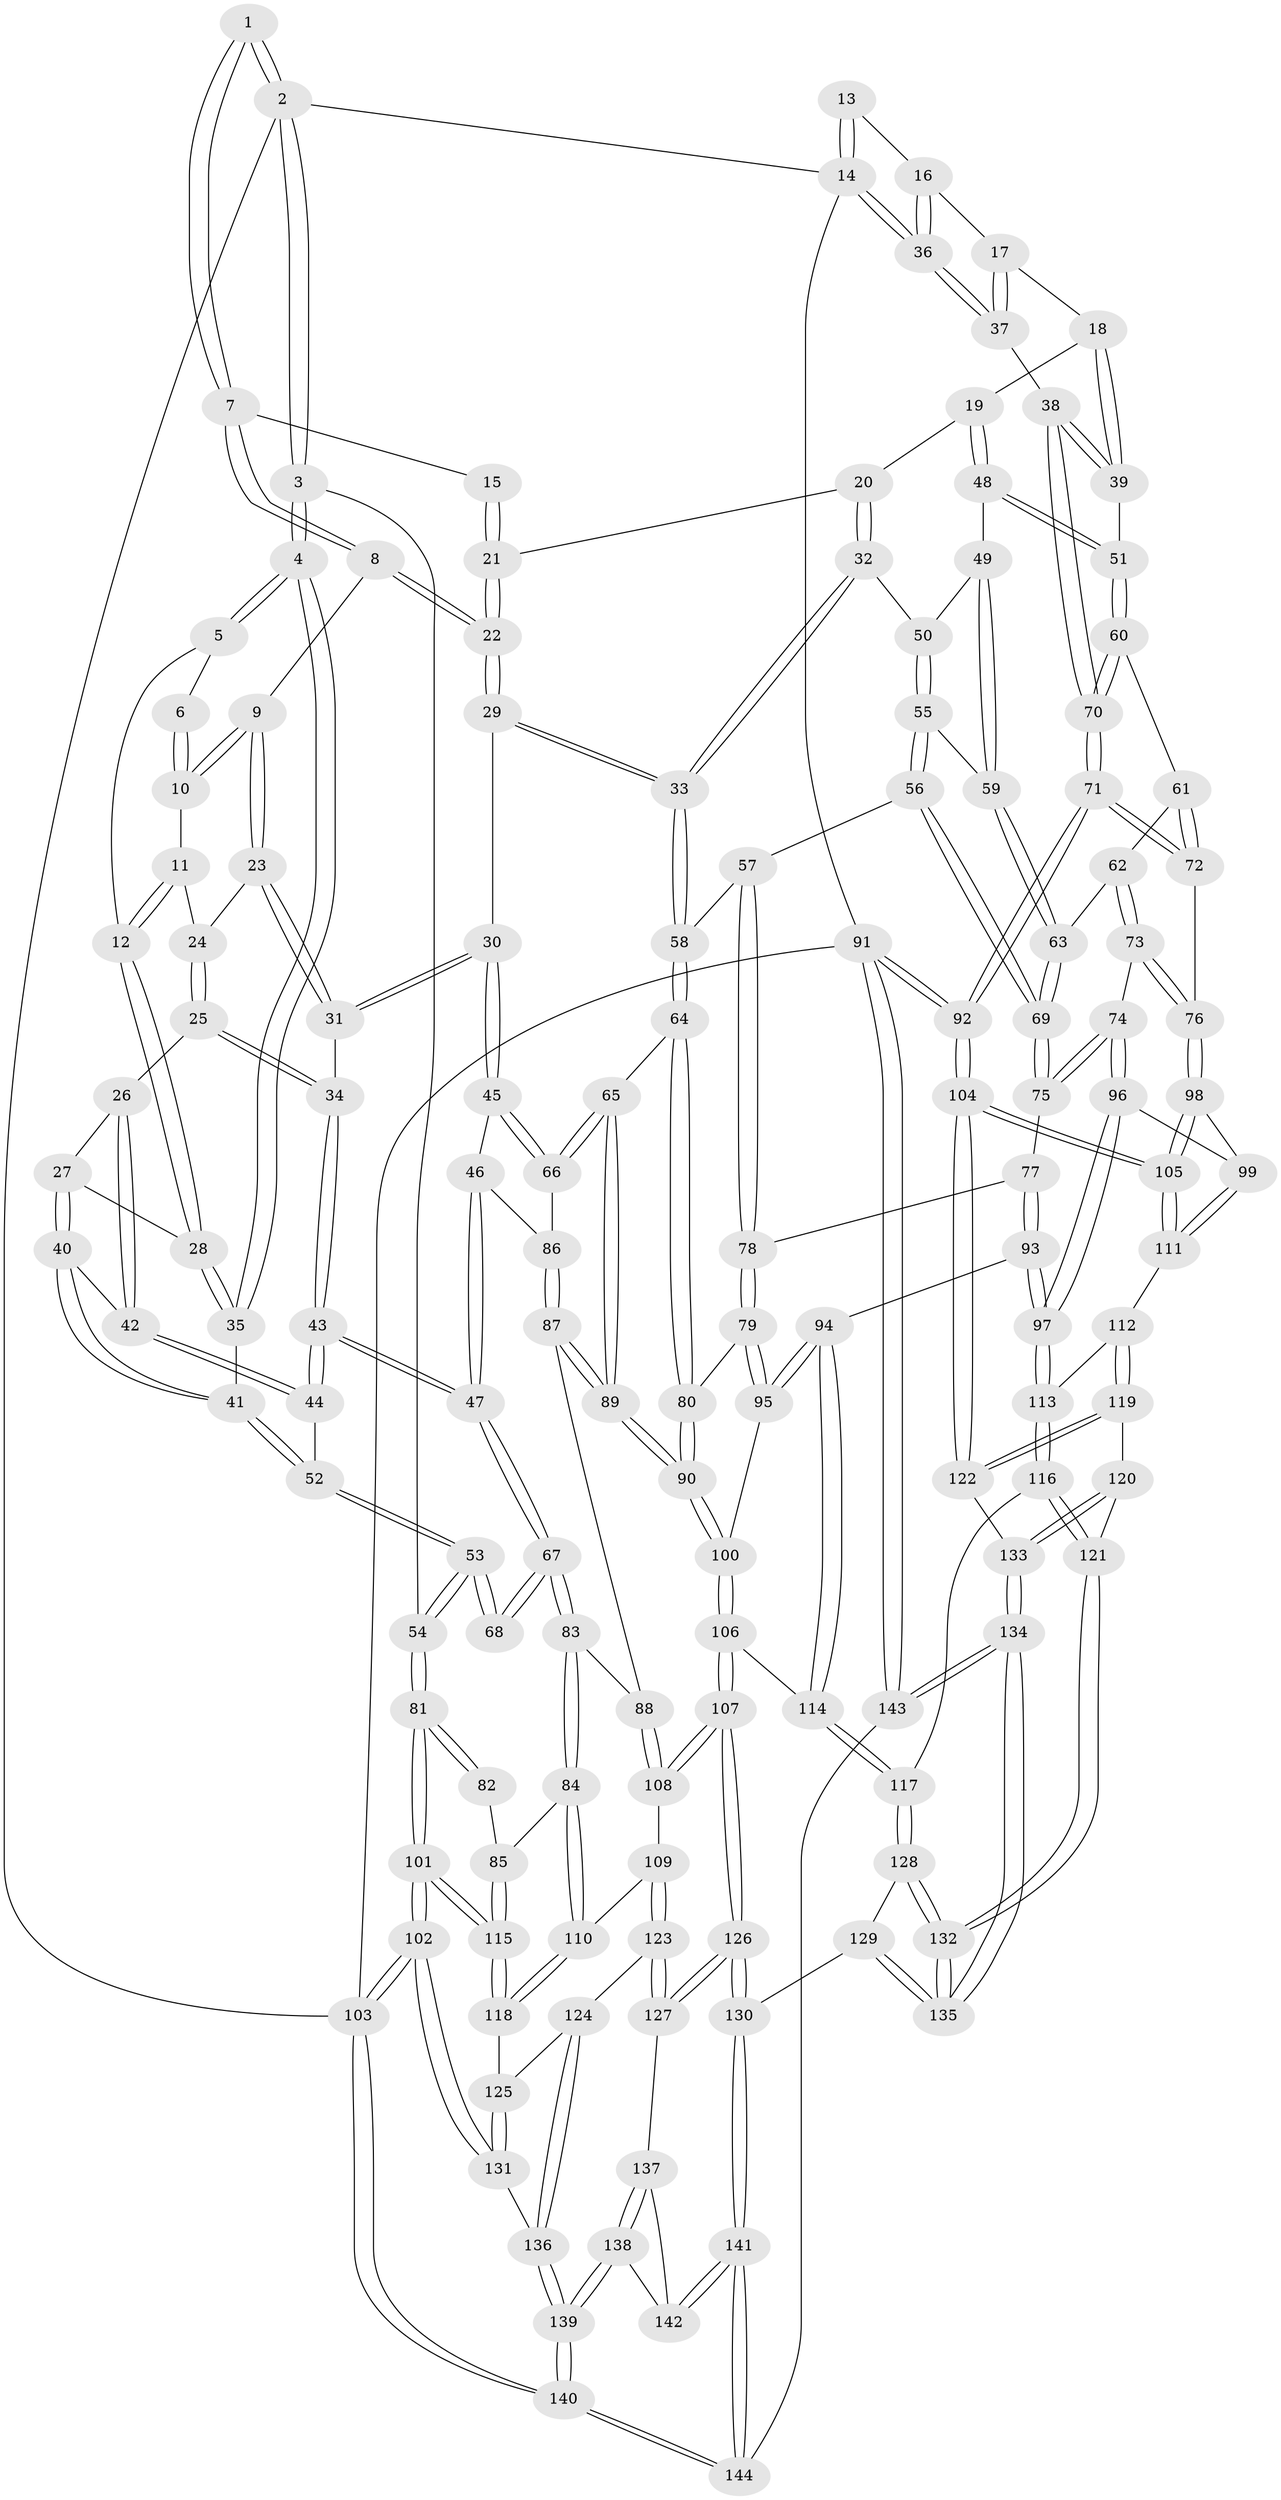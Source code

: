 // coarse degree distribution, {5: 0.43, 4: 0.36, 6: 0.1, 3: 0.11}
// Generated by graph-tools (version 1.1) at 2025/24/03/03/25 07:24:36]
// undirected, 144 vertices, 357 edges
graph export_dot {
graph [start="1"]
  node [color=gray90,style=filled];
  1 [pos="+0.165907218297851+0"];
  2 [pos="+0+0"];
  3 [pos="+0+0.16354476402081775"];
  4 [pos="+0+0.1607238984182583"];
  5 [pos="+0.018098645724581457+0.06032287074168341"];
  6 [pos="+0.15369471771410081+0"];
  7 [pos="+0.48830320154163737+0"];
  8 [pos="+0.4286972769495307+0.0069172275585858796"];
  9 [pos="+0.31010447852656003+0.08881294644908239"];
  10 [pos="+0.16453396806389423+0.00633056891819754"];
  11 [pos="+0.15357686536927453+0.06340814020118968"];
  12 [pos="+0.13274183781927004+0.1029729292130681"];
  13 [pos="+0.7489921818945088+0"];
  14 [pos="+1+0"];
  15 [pos="+0.521851906456734+0"];
  16 [pos="+0.8266788640038364+0.08776954782668549"];
  17 [pos="+0.8264347625576242+0.091128140814153"];
  18 [pos="+0.822398046332723+0.10248168957375428"];
  19 [pos="+0.7503142454750493+0.15296227205422294"];
  20 [pos="+0.6443169252456843+0.07862374849537865"];
  21 [pos="+0.6419504501579824+0.07574415133672927"];
  22 [pos="+0.4653846081911417+0.19621748126823654"];
  23 [pos="+0.29611610723079207+0.11812278416664514"];
  24 [pos="+0.2270249313874712+0.11146004910525781"];
  25 [pos="+0.22016411268038358+0.18872651209025038"];
  26 [pos="+0.21123850401817695+0.18839664757787133"];
  27 [pos="+0.1415833766087985+0.1545175385677908"];
  28 [pos="+0.1303600571062366+0.11263844521544741"];
  29 [pos="+0.46495642141037513+0.20682912669080097"];
  30 [pos="+0.36908082433579514+0.23358180531933925"];
  31 [pos="+0.292429093384313+0.1891707992628201"];
  32 [pos="+0.5703870734981697+0.23695562216710847"];
  33 [pos="+0.4711340724580284+0.21339693444700403"];
  34 [pos="+0.26140144949634175+0.1998503109120763"];
  35 [pos="+0+0.16843730027430026"];
  36 [pos="+1+0"];
  37 [pos="+1+0.02160935630110348"];
  38 [pos="+1+0.2033817163594165"];
  39 [pos="+0.9600185836263244+0.2089767096410137"];
  40 [pos="+0.10761724216027607+0.22089168151261535"];
  41 [pos="+0.09893750874528576+0.22776570650061556"];
  42 [pos="+0.17741791216082964+0.255738339671161"];
  43 [pos="+0.2178797141557457+0.3438065167204081"];
  44 [pos="+0.1804677783692627+0.2630227025131234"];
  45 [pos="+0.3393196252938747+0.2985150426383715"];
  46 [pos="+0.23620004338799597+0.36683946407160706"];
  47 [pos="+0.2191303843339825+0.3699211313087006"];
  48 [pos="+0.7425636628626183+0.19452755017562637"];
  49 [pos="+0.7210615562762286+0.2207155297209477"];
  50 [pos="+0.5733679035021502+0.2387215835358815"];
  51 [pos="+0.8660291839661954+0.2956202317881165"];
  52 [pos="+0.090575099894507+0.2817874351443412"];
  53 [pos="+0.08815748924594409+0.29537859216758866"];
  54 [pos="+0+0.24970707780395868"];
  55 [pos="+0.5944331199473347+0.3104837461421557"];
  56 [pos="+0.5950216253829324+0.31890510302251335"];
  57 [pos="+0.48562351585888214+0.3686985256149077"];
  58 [pos="+0.47292927843163624+0.36543020369822937"];
  59 [pos="+0.715111445177939+0.28597972698385693"];
  60 [pos="+0.8650217757175832+0.31296338521144035"];
  61 [pos="+0.8613929042107139+0.32396473058176567"];
  62 [pos="+0.7686089626380236+0.3637425443011511"];
  63 [pos="+0.715823055783242+0.29683327043282776"];
  64 [pos="+0.43494196362097615+0.3999199961404125"];
  65 [pos="+0.4247677355267098+0.4017826695290136"];
  66 [pos="+0.422468691185387+0.4007091273904082"];
  67 [pos="+0.1892124615900497+0.3985388979499837"];
  68 [pos="+0.12364176911934849+0.37197314931514325"];
  69 [pos="+0.6315373587589022+0.38539534436221184"];
  70 [pos="+1+0.38475565359641056"];
  71 [pos="+1+0.4692068730471736"];
  72 [pos="+0.909719879806481+0.44986306766936024"];
  73 [pos="+0.754132571992642+0.426757372251386"];
  74 [pos="+0.7501811785101187+0.4302734675449951"];
  75 [pos="+0.6308875802505616+0.39826030522644024"];
  76 [pos="+0.902623447662544+0.45405883663986824"];
  77 [pos="+0.6121737645345462+0.4194668025610086"];
  78 [pos="+0.5512265268700948+0.40876897998882594"];
  79 [pos="+0.5015362907230762+0.49238959788372866"];
  80 [pos="+0.4743878960357739+0.4670973660159718"];
  81 [pos="+0+0.4161941452300217"];
  82 [pos="+0.04423278182818991+0.39445966271385335"];
  83 [pos="+0.19224603757562847+0.4516701977863789"];
  84 [pos="+0.1621077074177752+0.5294260296933889"];
  85 [pos="+0.07325234096091607+0.5511363553436421"];
  86 [pos="+0.3196647147347679+0.40094215993395055"];
  87 [pos="+0.3475093906289787+0.4996162163070756"];
  88 [pos="+0.32084368284416487+0.5036672162755781"];
  89 [pos="+0.3668862534203554+0.5021754677417981"];
  90 [pos="+0.3929843432403709+0.5376906101220255"];
  91 [pos="+1+1"];
  92 [pos="+1+0.8992879625922089"];
  93 [pos="+0.6085072148857801+0.5390771536988553"];
  94 [pos="+0.5466825984652602+0.5453943993924517"];
  95 [pos="+0.5153438473979046+0.5199332595668313"];
  96 [pos="+0.7410305523955396+0.490444761123702"];
  97 [pos="+0.6552048525421902+0.5719652956946046"];
  98 [pos="+0.8482017469624561+0.5412575255582444"];
  99 [pos="+0.8307136253494337+0.5451873632476117"];
  100 [pos="+0.3964128941345502+0.5451164119360193"];
  101 [pos="+0+0.632618038753144"];
  102 [pos="+0+0.8974324499718064"];
  103 [pos="+0+1"];
  104 [pos="+1+0.8803852621779795"];
  105 [pos="+0.9767682878637307+0.7144528045824842"];
  106 [pos="+0.39706275129298296+0.6741432954750785"];
  107 [pos="+0.3377456518204798+0.6947817146106485"];
  108 [pos="+0.2619560846610363+0.6671985895992982"];
  109 [pos="+0.24170751032818905+0.6648150873120986"];
  110 [pos="+0.2371319398445216+0.6621519290690057"];
  111 [pos="+0.7669943932190565+0.6260549238506571"];
  112 [pos="+0.6997625923544389+0.6464131356219812"];
  113 [pos="+0.6803771944488275+0.6390354814583883"];
  114 [pos="+0.44764828983834276+0.683405008772767"];
  115 [pos="+0+0.6324029413174064"];
  116 [pos="+0.578310659577666+0.7399222728231842"];
  117 [pos="+0.5230501356873707+0.7461164137750922"];
  118 [pos="+0.07188022287572382+0.713191887458198"];
  119 [pos="+0.7860889264253456+0.788337243148383"];
  120 [pos="+0.7042306683811448+0.8300392697066108"];
  121 [pos="+0.6551203278564476+0.8256776575269514"];
  122 [pos="+1+0.867614124886722"];
  123 [pos="+0.1701884638517873+0.8480579708885791"];
  124 [pos="+0.1588109322913032+0.8488156373640691"];
  125 [pos="+0.09382860038618945+0.7685314495759938"];
  126 [pos="+0.3274723747666124+0.8679400937271533"];
  127 [pos="+0.2073770656053424+0.8691677611280884"];
  128 [pos="+0.5105011333080849+0.791961024483742"];
  129 [pos="+0.45656564713980197+0.8860610102885408"];
  130 [pos="+0.3473897865995723+0.8919889969535489"];
  131 [pos="+0.0015404908427574318+0.8735004493359705"];
  132 [pos="+0.6070846947243185+0.9176826129938613"];
  133 [pos="+0.719994621840932+0.9359925170859893"];
  134 [pos="+0.5970963417092424+1"];
  135 [pos="+0.5873530924711227+1"];
  136 [pos="+0.10729559408919366+0.8886621082103761"];
  137 [pos="+0.20618017080944057+0.9165135028440364"];
  138 [pos="+0.16736513490010937+0.9826368989187709"];
  139 [pos="+0.10902045253817748+1"];
  140 [pos="+0.008260534946876475+1"];
  141 [pos="+0.32230183577640104+1"];
  142 [pos="+0.23684136142390957+0.9735939626100498"];
  143 [pos="+0.5973355600397287+1"];
  144 [pos="+0.3346965181715375+1"];
  1 -- 2;
  1 -- 2;
  1 -- 7;
  1 -- 7;
  2 -- 3;
  2 -- 3;
  2 -- 14;
  2 -- 103;
  3 -- 4;
  3 -- 4;
  3 -- 54;
  4 -- 5;
  4 -- 5;
  4 -- 35;
  4 -- 35;
  5 -- 6;
  5 -- 12;
  6 -- 10;
  6 -- 10;
  7 -- 8;
  7 -- 8;
  7 -- 15;
  8 -- 9;
  8 -- 22;
  8 -- 22;
  9 -- 10;
  9 -- 10;
  9 -- 23;
  9 -- 23;
  10 -- 11;
  11 -- 12;
  11 -- 12;
  11 -- 24;
  12 -- 28;
  12 -- 28;
  13 -- 14;
  13 -- 14;
  13 -- 16;
  14 -- 36;
  14 -- 36;
  14 -- 91;
  15 -- 21;
  15 -- 21;
  16 -- 17;
  16 -- 36;
  16 -- 36;
  17 -- 18;
  17 -- 37;
  17 -- 37;
  18 -- 19;
  18 -- 39;
  18 -- 39;
  19 -- 20;
  19 -- 48;
  19 -- 48;
  20 -- 21;
  20 -- 32;
  20 -- 32;
  21 -- 22;
  21 -- 22;
  22 -- 29;
  22 -- 29;
  23 -- 24;
  23 -- 31;
  23 -- 31;
  24 -- 25;
  24 -- 25;
  25 -- 26;
  25 -- 34;
  25 -- 34;
  26 -- 27;
  26 -- 42;
  26 -- 42;
  27 -- 28;
  27 -- 40;
  27 -- 40;
  28 -- 35;
  28 -- 35;
  29 -- 30;
  29 -- 33;
  29 -- 33;
  30 -- 31;
  30 -- 31;
  30 -- 45;
  30 -- 45;
  31 -- 34;
  32 -- 33;
  32 -- 33;
  32 -- 50;
  33 -- 58;
  33 -- 58;
  34 -- 43;
  34 -- 43;
  35 -- 41;
  36 -- 37;
  36 -- 37;
  37 -- 38;
  38 -- 39;
  38 -- 39;
  38 -- 70;
  38 -- 70;
  39 -- 51;
  40 -- 41;
  40 -- 41;
  40 -- 42;
  41 -- 52;
  41 -- 52;
  42 -- 44;
  42 -- 44;
  43 -- 44;
  43 -- 44;
  43 -- 47;
  43 -- 47;
  44 -- 52;
  45 -- 46;
  45 -- 66;
  45 -- 66;
  46 -- 47;
  46 -- 47;
  46 -- 86;
  47 -- 67;
  47 -- 67;
  48 -- 49;
  48 -- 51;
  48 -- 51;
  49 -- 50;
  49 -- 59;
  49 -- 59;
  50 -- 55;
  50 -- 55;
  51 -- 60;
  51 -- 60;
  52 -- 53;
  52 -- 53;
  53 -- 54;
  53 -- 54;
  53 -- 68;
  53 -- 68;
  54 -- 81;
  54 -- 81;
  55 -- 56;
  55 -- 56;
  55 -- 59;
  56 -- 57;
  56 -- 69;
  56 -- 69;
  57 -- 58;
  57 -- 78;
  57 -- 78;
  58 -- 64;
  58 -- 64;
  59 -- 63;
  59 -- 63;
  60 -- 61;
  60 -- 70;
  60 -- 70;
  61 -- 62;
  61 -- 72;
  61 -- 72;
  62 -- 63;
  62 -- 73;
  62 -- 73;
  63 -- 69;
  63 -- 69;
  64 -- 65;
  64 -- 80;
  64 -- 80;
  65 -- 66;
  65 -- 66;
  65 -- 89;
  65 -- 89;
  66 -- 86;
  67 -- 68;
  67 -- 68;
  67 -- 83;
  67 -- 83;
  69 -- 75;
  69 -- 75;
  70 -- 71;
  70 -- 71;
  71 -- 72;
  71 -- 72;
  71 -- 92;
  71 -- 92;
  72 -- 76;
  73 -- 74;
  73 -- 76;
  73 -- 76;
  74 -- 75;
  74 -- 75;
  74 -- 96;
  74 -- 96;
  75 -- 77;
  76 -- 98;
  76 -- 98;
  77 -- 78;
  77 -- 93;
  77 -- 93;
  78 -- 79;
  78 -- 79;
  79 -- 80;
  79 -- 95;
  79 -- 95;
  80 -- 90;
  80 -- 90;
  81 -- 82;
  81 -- 82;
  81 -- 101;
  81 -- 101;
  82 -- 85;
  83 -- 84;
  83 -- 84;
  83 -- 88;
  84 -- 85;
  84 -- 110;
  84 -- 110;
  85 -- 115;
  85 -- 115;
  86 -- 87;
  86 -- 87;
  87 -- 88;
  87 -- 89;
  87 -- 89;
  88 -- 108;
  88 -- 108;
  89 -- 90;
  89 -- 90;
  90 -- 100;
  90 -- 100;
  91 -- 92;
  91 -- 92;
  91 -- 143;
  91 -- 143;
  91 -- 103;
  92 -- 104;
  92 -- 104;
  93 -- 94;
  93 -- 97;
  93 -- 97;
  94 -- 95;
  94 -- 95;
  94 -- 114;
  94 -- 114;
  95 -- 100;
  96 -- 97;
  96 -- 97;
  96 -- 99;
  97 -- 113;
  97 -- 113;
  98 -- 99;
  98 -- 105;
  98 -- 105;
  99 -- 111;
  99 -- 111;
  100 -- 106;
  100 -- 106;
  101 -- 102;
  101 -- 102;
  101 -- 115;
  101 -- 115;
  102 -- 103;
  102 -- 103;
  102 -- 131;
  102 -- 131;
  103 -- 140;
  103 -- 140;
  104 -- 105;
  104 -- 105;
  104 -- 122;
  104 -- 122;
  105 -- 111;
  105 -- 111;
  106 -- 107;
  106 -- 107;
  106 -- 114;
  107 -- 108;
  107 -- 108;
  107 -- 126;
  107 -- 126;
  108 -- 109;
  109 -- 110;
  109 -- 123;
  109 -- 123;
  110 -- 118;
  110 -- 118;
  111 -- 112;
  112 -- 113;
  112 -- 119;
  112 -- 119;
  113 -- 116;
  113 -- 116;
  114 -- 117;
  114 -- 117;
  115 -- 118;
  115 -- 118;
  116 -- 117;
  116 -- 121;
  116 -- 121;
  117 -- 128;
  117 -- 128;
  118 -- 125;
  119 -- 120;
  119 -- 122;
  119 -- 122;
  120 -- 121;
  120 -- 133;
  120 -- 133;
  121 -- 132;
  121 -- 132;
  122 -- 133;
  123 -- 124;
  123 -- 127;
  123 -- 127;
  124 -- 125;
  124 -- 136;
  124 -- 136;
  125 -- 131;
  125 -- 131;
  126 -- 127;
  126 -- 127;
  126 -- 130;
  126 -- 130;
  127 -- 137;
  128 -- 129;
  128 -- 132;
  128 -- 132;
  129 -- 130;
  129 -- 135;
  129 -- 135;
  130 -- 141;
  130 -- 141;
  131 -- 136;
  132 -- 135;
  132 -- 135;
  133 -- 134;
  133 -- 134;
  134 -- 135;
  134 -- 135;
  134 -- 143;
  134 -- 143;
  136 -- 139;
  136 -- 139;
  137 -- 138;
  137 -- 138;
  137 -- 142;
  138 -- 139;
  138 -- 139;
  138 -- 142;
  139 -- 140;
  139 -- 140;
  140 -- 144;
  140 -- 144;
  141 -- 142;
  141 -- 142;
  141 -- 144;
  141 -- 144;
  143 -- 144;
}
